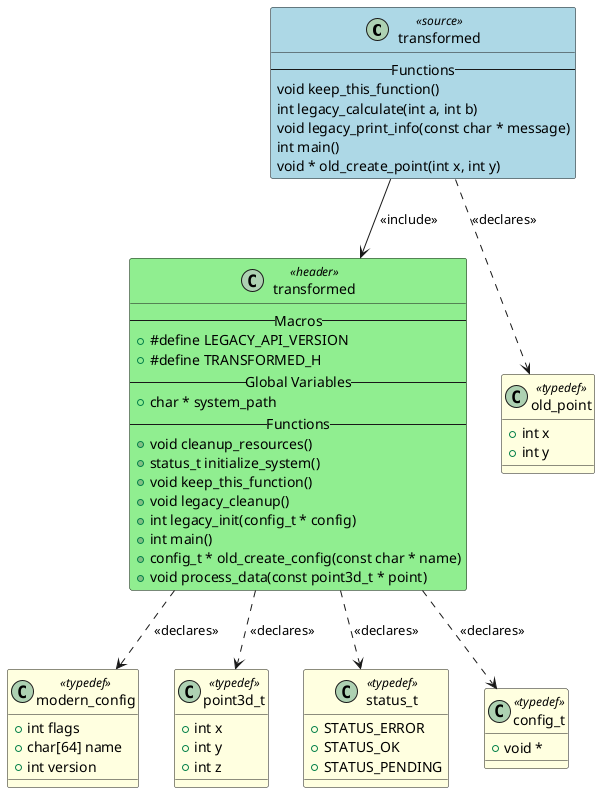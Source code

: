 @startuml transformed

class "transformed" as TRANSFORMED <<source>> #LightBlue
{
    -- Functions --
    void keep_this_function()
    int legacy_calculate(int a, int b)
    void legacy_print_info(const char * message)
    int main()
    void * old_create_point(int x, int y)
}

class "transformed" as HEADER_TRANSFORMED <<header>> #LightGreen
{
    -- Macros --
    + #define LEGACY_API_VERSION
    + #define TRANSFORMED_H
    -- Global Variables --
    + char * system_path
    -- Functions --
    + void cleanup_resources()
    + status_t initialize_system()
    + void keep_this_function()
    + void legacy_cleanup()
    + int legacy_init(config_t * config)
    + int main()
    + config_t * old_create_config(const char * name)
    + void process_data(const point3d_t * point)
}

class "old_point" as TYPEDEF_OLD_POINT <<typedef>> #LightYellow
{
    + int x
    + int y
}

class "modern_config" as TYPEDEF_MODERN_CONFIG <<typedef>> #LightYellow
{
    + int flags
    + char[64] name
    + int version
}

class "point3d_t" as TYPEDEF_POINT3D_T <<typedef>> #LightYellow
{
    + int x
    + int y
    + int z
}

class "status_t" as TYPEDEF_STATUS_T <<typedef>> #LightYellow
{
    + STATUS_ERROR
    + STATUS_OK
    + STATUS_PENDING
}

class "config_t" as TYPEDEF_CONFIG_T <<typedef>> #LightYellow
{
    + void *
}


' Include relationships
TRANSFORMED --> HEADER_TRANSFORMED : <<include>>

' Declaration relationships
TRANSFORMED ..> TYPEDEF_OLD_POINT : <<declares>>
HEADER_TRANSFORMED ..> TYPEDEF_MODERN_CONFIG : <<declares>>
HEADER_TRANSFORMED ..> TYPEDEF_POINT3D_T : <<declares>>
HEADER_TRANSFORMED ..> TYPEDEF_STATUS_T : <<declares>>
HEADER_TRANSFORMED ..> TYPEDEF_CONFIG_T : <<declares>>

' Uses relationships

@enduml